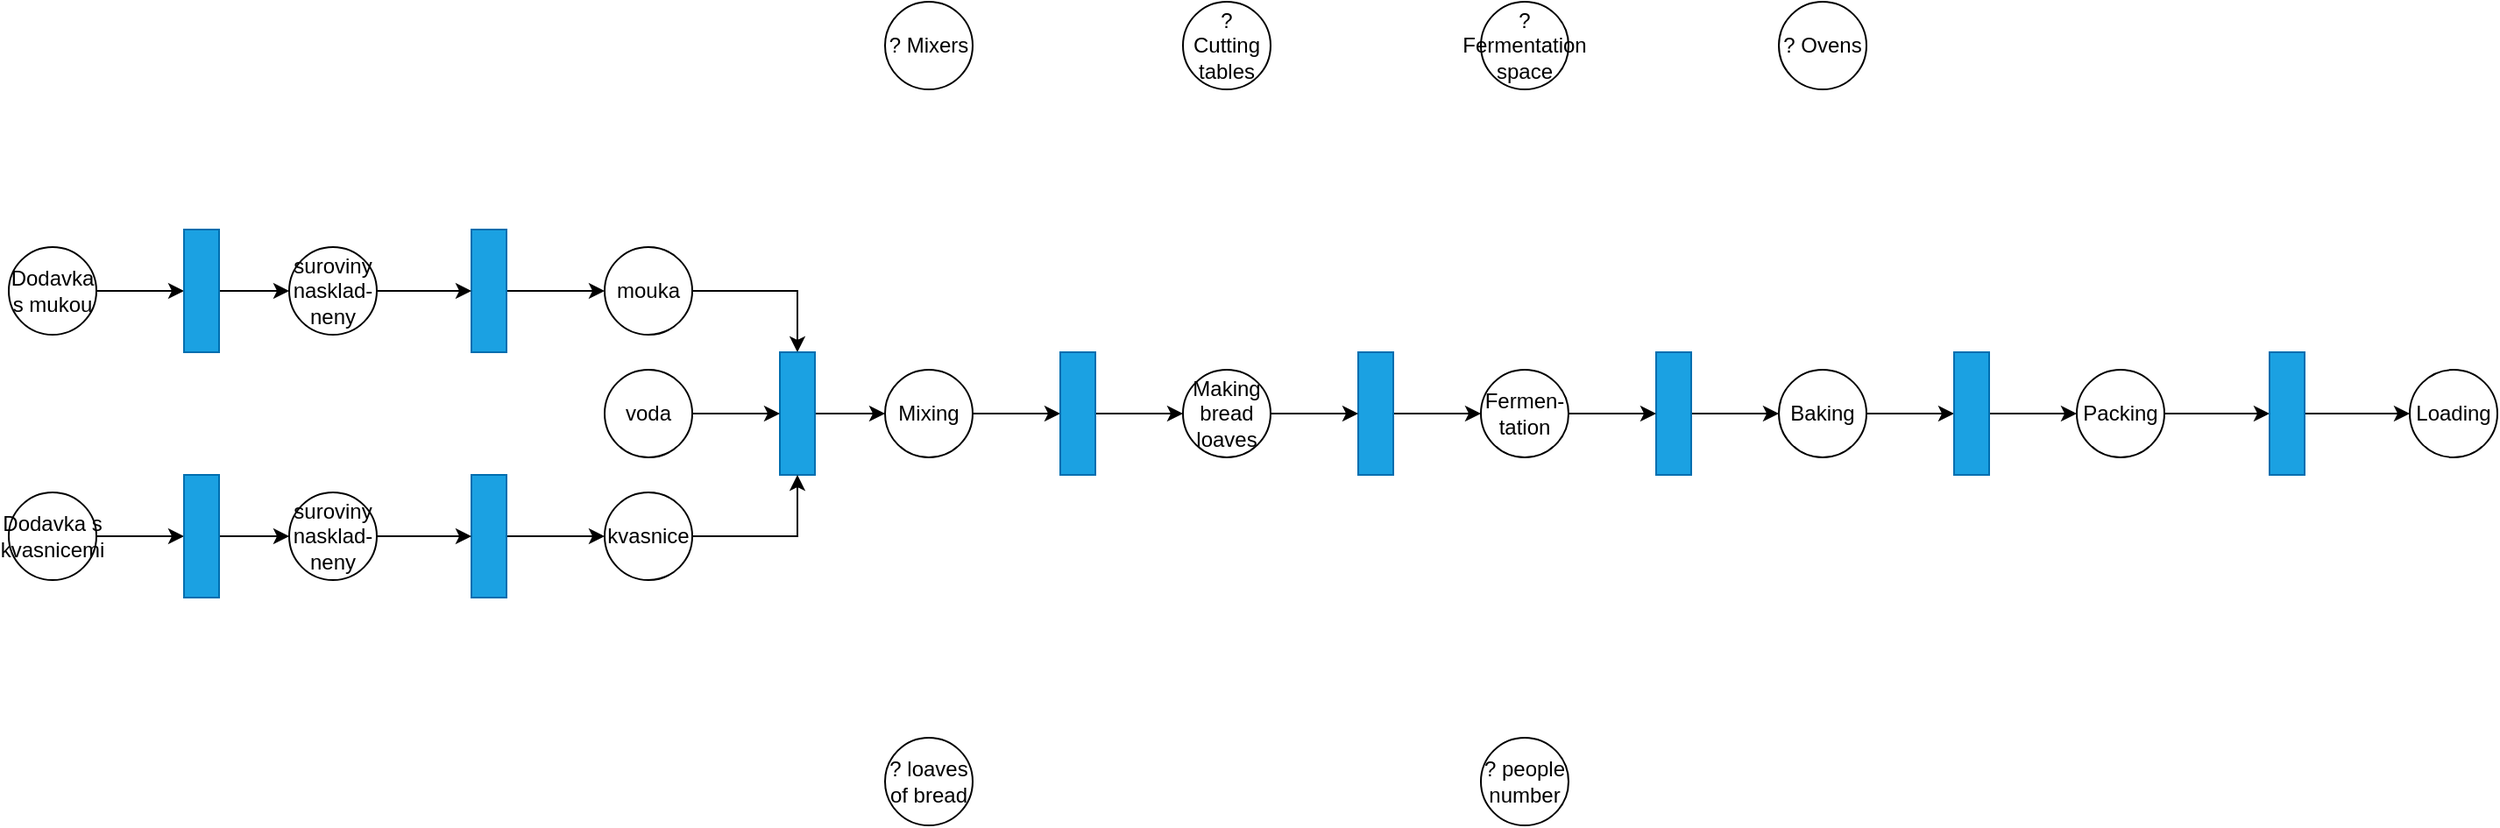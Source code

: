 <mxfile version="15.5.4" type="embed"><diagram id="23iRSUPoRavnBvh4doch" name="Page-1"><mxGraphModel dx="1168" dy="1120" grid="1" gridSize="10" guides="1" tooltips="1" connect="1" arrows="1" fold="1" page="1" pageScale="1" pageWidth="827" pageHeight="1169" math="0" shadow="0"><root><mxCell id="0"/><mxCell id="1" parent="0"/><mxCell id="2" style="edgeStyle=orthogonalEdgeStyle;rounded=0;orthogonalLoop=1;jettySize=auto;html=1;" parent="1" source="3" target="5" edge="1"><mxGeometry relative="1" as="geometry"/></mxCell><mxCell id="3" value="mouka" style="ellipse;whiteSpace=wrap;html=1;aspect=fixed;" parent="1" vertex="1"><mxGeometry x="490" y="320" width="50" height="50" as="geometry"/></mxCell><mxCell id="4" style="edgeStyle=orthogonalEdgeStyle;rounded=0;orthogonalLoop=1;jettySize=auto;html=1;" parent="1" source="5" target="7" edge="1"><mxGeometry relative="1" as="geometry"/></mxCell><mxCell id="5" value="" style="rounded=0;whiteSpace=wrap;html=1;fillColor=#1ba1e2;fontColor=#ffffff;strokeColor=#006EAF;" parent="1" vertex="1"><mxGeometry x="590" y="380" width="20" height="70" as="geometry"/></mxCell><mxCell id="6" style="edgeStyle=orthogonalEdgeStyle;rounded=0;orthogonalLoop=1;jettySize=auto;html=1;" parent="1" source="7" target="22" edge="1"><mxGeometry relative="1" as="geometry"><mxPoint x="900" y="410" as="targetPoint"/></mxGeometry></mxCell><mxCell id="7" value="Mixing" style="ellipse;whiteSpace=wrap;html=1;aspect=fixed;" parent="1" vertex="1"><mxGeometry x="650" y="390" width="50" height="50" as="geometry"/></mxCell><mxCell id="40" style="edgeStyle=orthogonalEdgeStyle;rounded=0;orthogonalLoop=1;jettySize=auto;html=1;" parent="1" source="22" target="35" edge="1"><mxGeometry relative="1" as="geometry"><mxPoint x="860" y="450" as="targetPoint"/></mxGeometry></mxCell><mxCell id="22" value="" style="rounded=0;whiteSpace=wrap;html=1;fillColor=#1ba1e2;fontColor=#ffffff;strokeColor=#006EAF;" parent="1" vertex="1"><mxGeometry x="750" y="380" width="20" height="70" as="geometry"/></mxCell><mxCell id="51" style="edgeStyle=orthogonalEdgeStyle;rounded=0;orthogonalLoop=1;jettySize=auto;html=1;" parent="1" source="23" target="3" edge="1"><mxGeometry relative="1" as="geometry"/></mxCell><mxCell id="23" value="" style="rounded=0;whiteSpace=wrap;html=1;fillColor=#1ba1e2;fontColor=#ffffff;strokeColor=#006EAF;" parent="1" vertex="1"><mxGeometry x="414" y="310" width="20" height="70" as="geometry"/></mxCell><mxCell id="44" style="edgeStyle=orthogonalEdgeStyle;rounded=0;orthogonalLoop=1;jettySize=auto;html=1;" parent="1" source="26" target="33" edge="1"><mxGeometry relative="1" as="geometry"/></mxCell><mxCell id="26" value="" style="rounded=0;whiteSpace=wrap;html=1;fillColor=#1ba1e2;fontColor=#ffffff;strokeColor=#006EAF;" parent="1" vertex="1"><mxGeometry x="1090" y="380" width="20" height="70" as="geometry"/></mxCell><mxCell id="42" style="edgeStyle=orthogonalEdgeStyle;rounded=0;orthogonalLoop=1;jettySize=auto;html=1;" parent="1" source="27" target="34" edge="1"><mxGeometry relative="1" as="geometry"/></mxCell><mxCell id="27" value="" style="rounded=0;whiteSpace=wrap;html=1;fillColor=#1ba1e2;fontColor=#ffffff;strokeColor=#006EAF;" parent="1" vertex="1"><mxGeometry x="920" y="380" width="20" height="70" as="geometry"/></mxCell><mxCell id="68" style="edgeStyle=orthogonalEdgeStyle;rounded=0;orthogonalLoop=1;jettySize=auto;html=1;" parent="1" source="33" target="67" edge="1"><mxGeometry relative="1" as="geometry"/></mxCell><mxCell id="33" value="Baking" style="ellipse;whiteSpace=wrap;html=1;aspect=fixed;" parent="1" vertex="1"><mxGeometry x="1160" y="390" width="50" height="50" as="geometry"/></mxCell><mxCell id="43" style="edgeStyle=orthogonalEdgeStyle;rounded=0;orthogonalLoop=1;jettySize=auto;html=1;" parent="1" source="34" target="26" edge="1"><mxGeometry relative="1" as="geometry"/></mxCell><mxCell id="34" value="Fermen-tation" style="ellipse;whiteSpace=wrap;html=1;aspect=fixed;" parent="1" vertex="1"><mxGeometry x="990" y="390" width="50" height="50" as="geometry"/></mxCell><mxCell id="41" style="edgeStyle=orthogonalEdgeStyle;rounded=0;orthogonalLoop=1;jettySize=auto;html=1;" parent="1" source="35" target="27" edge="1"><mxGeometry relative="1" as="geometry"/></mxCell><mxCell id="35" value="Making bread loaves" style="ellipse;whiteSpace=wrap;html=1;aspect=fixed;" parent="1" vertex="1"><mxGeometry x="820" y="390" width="50" height="50" as="geometry"/></mxCell><mxCell id="37" style="edgeStyle=orthogonalEdgeStyle;rounded=0;orthogonalLoop=1;jettySize=auto;html=1;" parent="1" source="36" target="5" edge="1"><mxGeometry relative="1" as="geometry"/></mxCell><mxCell id="36" value="voda" style="ellipse;whiteSpace=wrap;html=1;aspect=fixed;" parent="1" vertex="1"><mxGeometry x="490" y="390" width="50" height="50" as="geometry"/></mxCell><mxCell id="39" style="edgeStyle=orthogonalEdgeStyle;rounded=0;orthogonalLoop=1;jettySize=auto;html=1;" parent="1" source="38" target="5" edge="1"><mxGeometry relative="1" as="geometry"/></mxCell><mxCell id="38" value="kvasnice" style="ellipse;whiteSpace=wrap;html=1;aspect=fixed;" parent="1" vertex="1"><mxGeometry x="490" y="460" width="50" height="50" as="geometry"/></mxCell><mxCell id="47" style="edgeStyle=orthogonalEdgeStyle;rounded=0;orthogonalLoop=1;jettySize=auto;html=1;" parent="1" source="45" target="46" edge="1"><mxGeometry relative="1" as="geometry"/></mxCell><mxCell id="45" value="Dodavka s mukou" style="ellipse;whiteSpace=wrap;html=1;aspect=fixed;" parent="1" vertex="1"><mxGeometry x="150" y="320" width="50" height="50" as="geometry"/></mxCell><mxCell id="49" style="edgeStyle=orthogonalEdgeStyle;rounded=0;orthogonalLoop=1;jettySize=auto;html=1;" parent="1" source="46" target="48" edge="1"><mxGeometry relative="1" as="geometry"/></mxCell><mxCell id="46" value="" style="rounded=0;whiteSpace=wrap;html=1;fillColor=#1ba1e2;fontColor=#ffffff;strokeColor=#006EAF;" parent="1" vertex="1"><mxGeometry x="250" y="310" width="20" height="70" as="geometry"/></mxCell><mxCell id="50" style="edgeStyle=orthogonalEdgeStyle;rounded=0;orthogonalLoop=1;jettySize=auto;html=1;" parent="1" source="48" target="23" edge="1"><mxGeometry relative="1" as="geometry"/></mxCell><mxCell id="48" value="suroviny nasklad-neny" style="ellipse;whiteSpace=wrap;html=1;aspect=fixed;" parent="1" vertex="1"><mxGeometry x="310" y="320" width="50" height="50" as="geometry"/></mxCell><mxCell id="66" style="edgeStyle=orthogonalEdgeStyle;rounded=0;orthogonalLoop=1;jettySize=auto;html=1;" parent="1" source="59" target="38" edge="1"><mxGeometry relative="1" as="geometry"/></mxCell><mxCell id="59" value="" style="rounded=0;whiteSpace=wrap;html=1;fillColor=#1ba1e2;fontColor=#ffffff;strokeColor=#006EAF;" parent="1" vertex="1"><mxGeometry x="414" y="450" width="20" height="70" as="geometry"/></mxCell><mxCell id="60" style="edgeStyle=orthogonalEdgeStyle;rounded=0;orthogonalLoop=1;jettySize=auto;html=1;" parent="1" source="61" target="63" edge="1"><mxGeometry relative="1" as="geometry"/></mxCell><mxCell id="61" value="Dodavka s kvasnicemi" style="ellipse;whiteSpace=wrap;html=1;aspect=fixed;" parent="1" vertex="1"><mxGeometry x="150" y="460" width="50" height="50" as="geometry"/></mxCell><mxCell id="62" style="edgeStyle=orthogonalEdgeStyle;rounded=0;orthogonalLoop=1;jettySize=auto;html=1;" parent="1" source="63" target="65" edge="1"><mxGeometry relative="1" as="geometry"/></mxCell><mxCell id="63" value="" style="rounded=0;whiteSpace=wrap;html=1;fillColor=#1ba1e2;fontColor=#ffffff;strokeColor=#006EAF;" parent="1" vertex="1"><mxGeometry x="250" y="450" width="20" height="70" as="geometry"/></mxCell><mxCell id="64" style="edgeStyle=orthogonalEdgeStyle;rounded=0;orthogonalLoop=1;jettySize=auto;html=1;" parent="1" source="65" target="59" edge="1"><mxGeometry relative="1" as="geometry"/></mxCell><mxCell id="65" value="suroviny nasklad-neny" style="ellipse;whiteSpace=wrap;html=1;aspect=fixed;" parent="1" vertex="1"><mxGeometry x="310" y="460" width="50" height="50" as="geometry"/></mxCell><mxCell id="70" style="edgeStyle=orthogonalEdgeStyle;rounded=0;orthogonalLoop=1;jettySize=auto;html=1;" parent="1" source="67" target="69" edge="1"><mxGeometry relative="1" as="geometry"/></mxCell><mxCell id="67" value="" style="rounded=0;whiteSpace=wrap;html=1;fillColor=#1ba1e2;fontColor=#ffffff;strokeColor=#006EAF;" parent="1" vertex="1"><mxGeometry x="1260" y="380" width="20" height="70" as="geometry"/></mxCell><mxCell id="74" style="edgeStyle=orthogonalEdgeStyle;rounded=0;orthogonalLoop=1;jettySize=auto;html=1;" parent="1" source="69" target="71" edge="1"><mxGeometry relative="1" as="geometry"/></mxCell><mxCell id="69" value="Packing" style="ellipse;whiteSpace=wrap;html=1;aspect=fixed;" parent="1" vertex="1"><mxGeometry x="1330" y="390" width="50" height="50" as="geometry"/></mxCell><mxCell id="73" style="edgeStyle=orthogonalEdgeStyle;rounded=0;orthogonalLoop=1;jettySize=auto;html=1;" parent="1" source="71" target="72" edge="1"><mxGeometry relative="1" as="geometry"/></mxCell><mxCell id="71" value="" style="rounded=0;whiteSpace=wrap;html=1;fillColor=#1ba1e2;fontColor=#ffffff;strokeColor=#006EAF;" parent="1" vertex="1"><mxGeometry x="1440" y="380" width="20" height="70" as="geometry"/></mxCell><mxCell id="72" value="Loading" style="ellipse;whiteSpace=wrap;html=1;aspect=fixed;" parent="1" vertex="1"><mxGeometry x="1520" y="390" width="50" height="50" as="geometry"/></mxCell><mxCell id="77" value="? people number" style="ellipse;whiteSpace=wrap;html=1;aspect=fixed;" parent="1" vertex="1"><mxGeometry x="990" y="600" width="50" height="50" as="geometry"/></mxCell><mxCell id="78" value="? Ovens" style="ellipse;whiteSpace=wrap;html=1;aspect=fixed;" parent="1" vertex="1"><mxGeometry x="1160" y="180" width="50" height="50" as="geometry"/></mxCell><mxCell id="79" value="? Mixers" style="ellipse;whiteSpace=wrap;html=1;aspect=fixed;" parent="1" vertex="1"><mxGeometry x="650" y="180" width="50" height="50" as="geometry"/></mxCell><mxCell id="80" value="? Fermentation space" style="ellipse;whiteSpace=wrap;html=1;aspect=fixed;" parent="1" vertex="1"><mxGeometry x="990" y="180" width="50" height="50" as="geometry"/></mxCell><mxCell id="81" value="? Cutting tables" style="ellipse;whiteSpace=wrap;html=1;aspect=fixed;" parent="1" vertex="1"><mxGeometry x="820" y="180" width="50" height="50" as="geometry"/></mxCell><mxCell id="82" value="? loaves of bread" style="ellipse;whiteSpace=wrap;html=1;aspect=fixed;" parent="1" vertex="1"><mxGeometry x="650" y="600" width="50" height="50" as="geometry"/></mxCell></root></mxGraphModel></diagram></mxfile>
